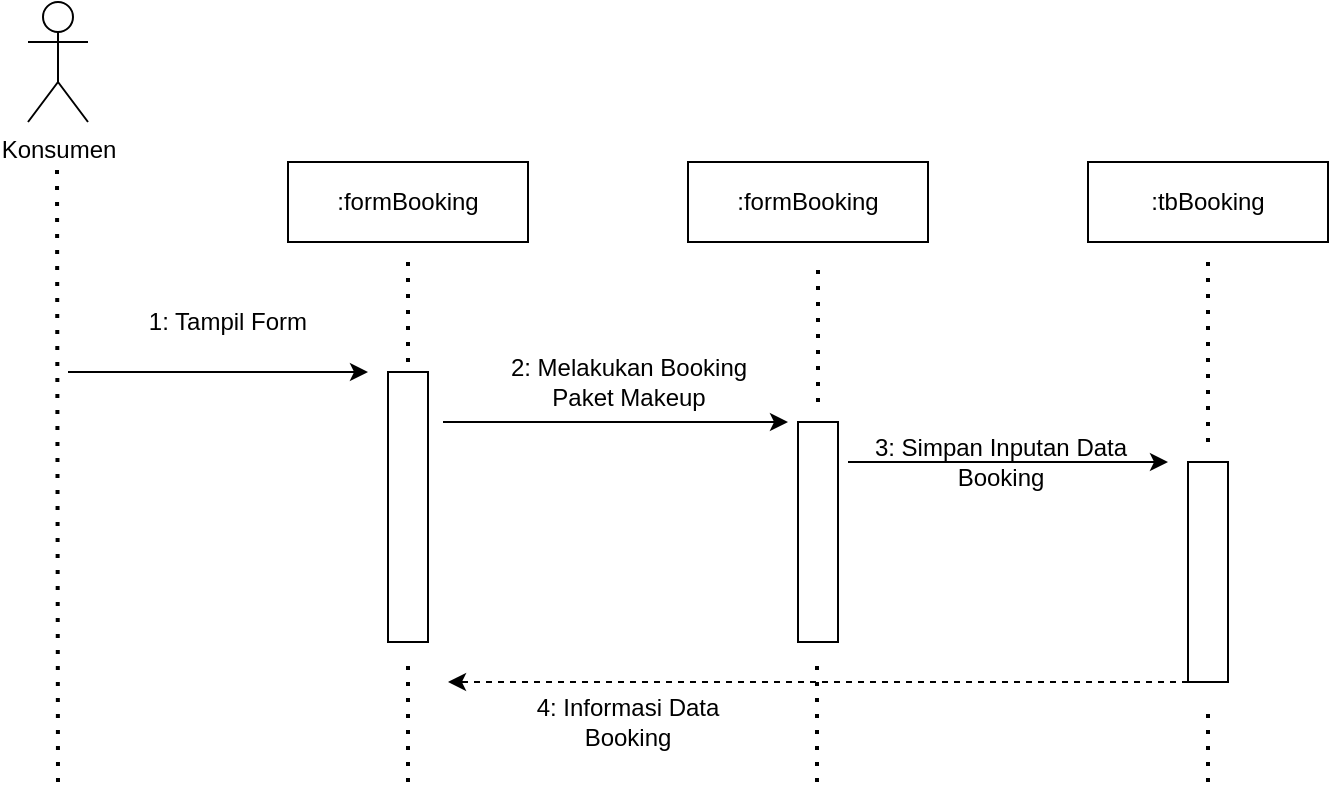 <mxfile version="13.6.5" type="device"><diagram name="Page-1" id="13e1069c-82ec-6db2-03f1-153e76fe0fe0"><mxGraphModel dx="1422" dy="830" grid="1" gridSize="10" guides="1" tooltips="1" connect="1" arrows="1" fold="1" page="1" pageScale="1" pageWidth="1100" pageHeight="850" background="#ffffff" math="0" shadow="0"><root><mxCell id="0"/><mxCell id="1" parent="0"/><mxCell id="z-lBxNsTxHrAiG4g3pHv-1" value="Konsumen" style="shape=umlActor;verticalLabelPosition=bottom;verticalAlign=top;html=1;outlineConnect=0;" vertex="1" parent="1"><mxGeometry x="30" y="40" width="30" height="60" as="geometry"/></mxCell><mxCell id="z-lBxNsTxHrAiG4g3pHv-2" value="" style="endArrow=none;dashed=1;html=1;dashPattern=1 3;strokeWidth=2;" edge="1" parent="1"><mxGeometry width="50" height="50" relative="1" as="geometry"><mxPoint x="45" y="430" as="sourcePoint"/><mxPoint x="44.5" y="120" as="targetPoint"/></mxGeometry></mxCell><mxCell id="z-lBxNsTxHrAiG4g3pHv-3" value=":formBooking" style="rounded=0;whiteSpace=wrap;html=1;" vertex="1" parent="1"><mxGeometry x="160" y="120" width="120" height="40" as="geometry"/></mxCell><mxCell id="z-lBxNsTxHrAiG4g3pHv-4" value="" style="rounded=0;whiteSpace=wrap;html=1;rotation=90;" vertex="1" parent="1"><mxGeometry x="152.5" y="282.5" width="135" height="20" as="geometry"/></mxCell><mxCell id="z-lBxNsTxHrAiG4g3pHv-6" value="" style="endArrow=none;dashed=1;html=1;dashPattern=1 3;strokeWidth=2;" edge="1" parent="1"><mxGeometry width="50" height="50" relative="1" as="geometry"><mxPoint x="220" y="220" as="sourcePoint"/><mxPoint x="220" y="170" as="targetPoint"/></mxGeometry></mxCell><mxCell id="z-lBxNsTxHrAiG4g3pHv-7" value="" style="endArrow=classic;html=1;entryX=0;entryY=1;entryDx=0;entryDy=0;" edge="1" parent="1"><mxGeometry width="50" height="50" relative="1" as="geometry"><mxPoint x="50" y="225" as="sourcePoint"/><mxPoint x="200" y="225" as="targetPoint"/></mxGeometry></mxCell><mxCell id="z-lBxNsTxHrAiG4g3pHv-8" value="1: Tampil Form" style="text;html=1;strokeColor=none;fillColor=none;align=center;verticalAlign=middle;whiteSpace=wrap;rounded=0;" vertex="1" parent="1"><mxGeometry x="50" y="190" width="160" height="20" as="geometry"/></mxCell><mxCell id="z-lBxNsTxHrAiG4g3pHv-9" value=":formBooking" style="rounded=0;whiteSpace=wrap;html=1;" vertex="1" parent="1"><mxGeometry x="360" y="120" width="120" height="40" as="geometry"/></mxCell><mxCell id="z-lBxNsTxHrAiG4g3pHv-10" value="" style="rounded=0;whiteSpace=wrap;html=1;rotation=90;" vertex="1" parent="1"><mxGeometry x="370" y="295" width="110" height="20" as="geometry"/></mxCell><mxCell id="z-lBxNsTxHrAiG4g3pHv-11" value="" style="endArrow=classic;html=1;" edge="1" parent="1"><mxGeometry width="50" height="50" relative="1" as="geometry"><mxPoint x="237.5" y="250" as="sourcePoint"/><mxPoint x="410" y="250" as="targetPoint"/></mxGeometry></mxCell><mxCell id="z-lBxNsTxHrAiG4g3pHv-12" value="&lt;div&gt;2: Melakukan Booking&lt;/div&gt;&lt;div&gt;Paket Makeup&lt;br&gt;&lt;/div&gt;" style="text;html=1;align=center;verticalAlign=middle;resizable=0;points=[];autosize=1;" vertex="1" parent="1"><mxGeometry x="260" y="215" width="140" height="30" as="geometry"/></mxCell><mxCell id="z-lBxNsTxHrAiG4g3pHv-15" value="" style="endArrow=none;dashed=1;html=1;dashPattern=1 3;strokeWidth=2;" edge="1" parent="1"><mxGeometry width="50" height="50" relative="1" as="geometry"><mxPoint x="425" y="240" as="sourcePoint"/><mxPoint x="425" y="170" as="targetPoint"/></mxGeometry></mxCell><mxCell id="z-lBxNsTxHrAiG4g3pHv-16" value=":tbBooking" style="rounded=0;whiteSpace=wrap;html=1;" vertex="1" parent="1"><mxGeometry x="560" y="120" width="120" height="40" as="geometry"/></mxCell><mxCell id="z-lBxNsTxHrAiG4g3pHv-24" style="edgeStyle=orthogonalEdgeStyle;rounded=0;orthogonalLoop=1;jettySize=auto;html=1;exitX=1;exitY=1;exitDx=0;exitDy=0;dashed=1;" edge="1" parent="1" source="z-lBxNsTxHrAiG4g3pHv-17"><mxGeometry relative="1" as="geometry"><mxPoint x="240" y="380" as="targetPoint"/><Array as="points"><mxPoint x="520" y="380"/><mxPoint x="520" y="380"/></Array></mxGeometry></mxCell><mxCell id="z-lBxNsTxHrAiG4g3pHv-17" value="" style="rounded=0;whiteSpace=wrap;html=1;rotation=90;" vertex="1" parent="1"><mxGeometry x="565" y="315" width="110" height="20" as="geometry"/></mxCell><mxCell id="z-lBxNsTxHrAiG4g3pHv-18" value="" style="endArrow=classic;html=1;" edge="1" parent="1"><mxGeometry width="50" height="50" relative="1" as="geometry"><mxPoint x="440" y="270" as="sourcePoint"/><mxPoint x="600" y="270" as="targetPoint"/></mxGeometry></mxCell><mxCell id="z-lBxNsTxHrAiG4g3pHv-19" value="" style="endArrow=none;dashed=1;html=1;dashPattern=1 3;strokeWidth=2;" edge="1" parent="1"><mxGeometry width="50" height="50" relative="1" as="geometry"><mxPoint x="620" y="260" as="sourcePoint"/><mxPoint x="620" y="170" as="targetPoint"/></mxGeometry></mxCell><mxCell id="z-lBxNsTxHrAiG4g3pHv-20" value="" style="endArrow=none;dashed=1;html=1;dashPattern=1 3;strokeWidth=2;" edge="1" parent="1"><mxGeometry width="50" height="50" relative="1" as="geometry"><mxPoint x="220" y="430" as="sourcePoint"/><mxPoint x="220" y="370" as="targetPoint"/></mxGeometry></mxCell><mxCell id="z-lBxNsTxHrAiG4g3pHv-21" value="" style="endArrow=none;dashed=1;html=1;dashPattern=1 3;strokeWidth=2;" edge="1" parent="1"><mxGeometry width="50" height="50" relative="1" as="geometry"><mxPoint x="424.5" y="430" as="sourcePoint"/><mxPoint x="424.5" y="370" as="targetPoint"/></mxGeometry></mxCell><mxCell id="z-lBxNsTxHrAiG4g3pHv-22" value="" style="endArrow=none;dashed=1;html=1;dashPattern=1 3;strokeWidth=2;" edge="1" parent="1"><mxGeometry width="50" height="50" relative="1" as="geometry"><mxPoint x="620" y="430" as="sourcePoint"/><mxPoint x="620" y="390" as="targetPoint"/></mxGeometry></mxCell><mxCell id="z-lBxNsTxHrAiG4g3pHv-23" value="&lt;div&gt;3: Simpan Inputan Data&lt;/div&gt;&lt;div&gt;Booking&lt;br&gt;&lt;/div&gt;" style="text;html=1;align=center;verticalAlign=middle;resizable=0;points=[];autosize=1;" vertex="1" parent="1"><mxGeometry x="446" y="254.5" width="140" height="30" as="geometry"/></mxCell><mxCell id="z-lBxNsTxHrAiG4g3pHv-25" value="&lt;div&gt;4: Informasi Data&lt;/div&gt;&lt;div&gt;Booking&lt;br&gt;&lt;/div&gt;" style="text;html=1;strokeColor=none;fillColor=none;align=center;verticalAlign=middle;whiteSpace=wrap;rounded=0;" vertex="1" parent="1"><mxGeometry x="250" y="390" width="160" height="20" as="geometry"/></mxCell></root></mxGraphModel></diagram></mxfile>